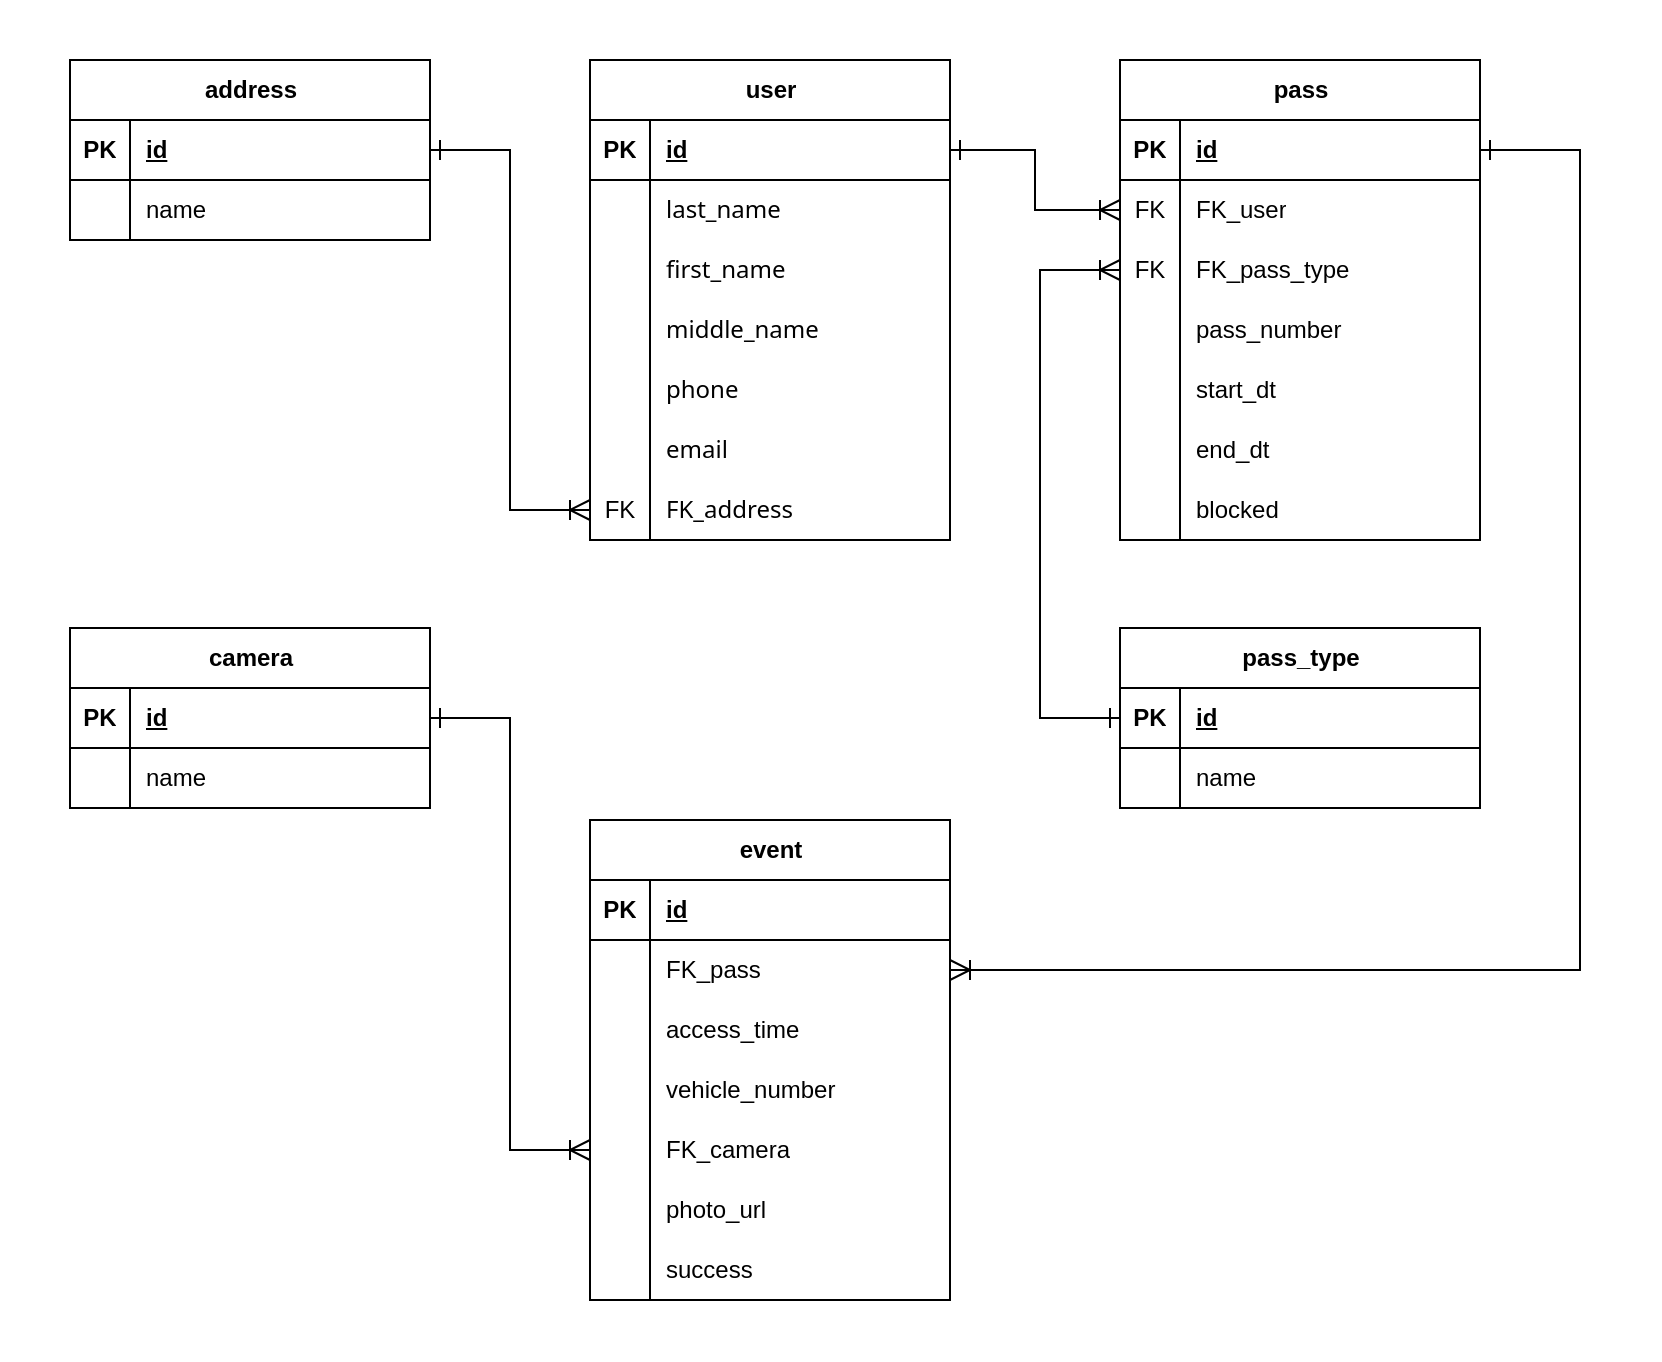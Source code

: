 <mxfile version="24.2.5" type="device">
  <diagram name="Страница — 1" id="ZFLMnjEEjDK_UrK1XO5l">
    <mxGraphModel dx="1221" dy="725" grid="1" gridSize="10" guides="1" tooltips="1" connect="1" arrows="1" fold="1" page="1" pageScale="1" pageWidth="1169" pageHeight="827" background="none" math="0" shadow="0">
      <root>
        <mxCell id="0" />
        <mxCell id="1" parent="0" />
        <mxCell id="rfX3fmeTe_TzDn6MFL8E-45" value="" style="rounded=0;whiteSpace=wrap;html=1;labelBackgroundColor=none;fontColor=default;labelBorderColor=none;strokeColor=none;" parent="1" vertex="1">
          <mxGeometry x="50" y="10" width="830" height="680" as="geometry" />
        </mxCell>
        <mxCell id="8xm2RryPE5Os0l2a6KrY-1" value="user" style="shape=table;startSize=30;container=1;collapsible=1;childLayout=tableLayout;fixedRows=1;rowLines=0;fontStyle=1;align=center;resizeLast=1;html=1;labelBackgroundColor=none;fontColor=default;labelBorderColor=none;" parent="1" vertex="1">
          <mxGeometry x="345" y="40" width="180" height="240" as="geometry" />
        </mxCell>
        <mxCell id="8xm2RryPE5Os0l2a6KrY-2" value="" style="shape=tableRow;horizontal=0;startSize=0;swimlaneHead=0;swimlaneBody=0;fillColor=none;collapsible=0;dropTarget=0;points=[[0,0.5],[1,0.5]];portConstraint=eastwest;top=0;left=0;right=0;bottom=1;labelBackgroundColor=none;fontColor=default;labelBorderColor=none;" parent="8xm2RryPE5Os0l2a6KrY-1" vertex="1">
          <mxGeometry y="30" width="180" height="30" as="geometry" />
        </mxCell>
        <mxCell id="8xm2RryPE5Os0l2a6KrY-3" value="PK" style="shape=partialRectangle;connectable=0;fillColor=none;top=0;left=0;bottom=0;right=0;fontStyle=1;overflow=hidden;whiteSpace=wrap;html=1;labelBackgroundColor=none;fontColor=default;labelBorderColor=none;" parent="8xm2RryPE5Os0l2a6KrY-2" vertex="1">
          <mxGeometry width="30" height="30" as="geometry">
            <mxRectangle width="30" height="30" as="alternateBounds" />
          </mxGeometry>
        </mxCell>
        <mxCell id="8xm2RryPE5Os0l2a6KrY-4" value="id" style="shape=partialRectangle;connectable=0;fillColor=none;top=0;left=0;bottom=0;right=0;align=left;spacingLeft=6;fontStyle=5;overflow=hidden;whiteSpace=wrap;html=1;labelBackgroundColor=none;fontColor=default;labelBorderColor=none;" parent="8xm2RryPE5Os0l2a6KrY-2" vertex="1">
          <mxGeometry x="30" width="150" height="30" as="geometry">
            <mxRectangle width="150" height="30" as="alternateBounds" />
          </mxGeometry>
        </mxCell>
        <mxCell id="8xm2RryPE5Os0l2a6KrY-5" value="" style="shape=tableRow;horizontal=0;startSize=0;swimlaneHead=0;swimlaneBody=0;fillColor=none;collapsible=0;dropTarget=0;points=[[0,0.5],[1,0.5]];portConstraint=eastwest;top=0;left=0;right=0;bottom=0;labelBackgroundColor=none;fontColor=default;labelBorderColor=none;" parent="8xm2RryPE5Os0l2a6KrY-1" vertex="1">
          <mxGeometry y="60" width="180" height="30" as="geometry" />
        </mxCell>
        <mxCell id="8xm2RryPE5Os0l2a6KrY-6" value="" style="shape=partialRectangle;connectable=0;fillColor=none;top=0;left=0;bottom=0;right=0;editable=1;overflow=hidden;whiteSpace=wrap;html=1;labelBackgroundColor=none;fontColor=default;labelBorderColor=none;" parent="8xm2RryPE5Os0l2a6KrY-5" vertex="1">
          <mxGeometry width="30" height="30" as="geometry">
            <mxRectangle width="30" height="30" as="alternateBounds" />
          </mxGeometry>
        </mxCell>
        <mxCell id="8xm2RryPE5Os0l2a6KrY-7" value="&lt;span style=&quot;font-family: Söhne, ui-sans-serif, system-ui, -apple-system, &amp;quot;Segoe UI&amp;quot;, Roboto, Ubuntu, Cantarell, &amp;quot;Noto Sans&amp;quot;, sans-serif, &amp;quot;Helvetica Neue&amp;quot;, Arial, &amp;quot;Apple Color Emoji&amp;quot;, &amp;quot;Segoe UI Emoji&amp;quot;, &amp;quot;Segoe UI Symbol&amp;quot;, &amp;quot;Noto Color Emoji&amp;quot;; white-space-collapse: preserve;&quot;&gt;&lt;font style=&quot;font-size: 12px;&quot;&gt;last_name&lt;/font&gt;&lt;/span&gt;" style="shape=partialRectangle;connectable=0;fillColor=none;top=0;left=0;bottom=0;right=0;align=left;spacingLeft=6;overflow=hidden;whiteSpace=wrap;html=1;labelBackgroundColor=none;fontColor=default;labelBorderColor=none;" parent="8xm2RryPE5Os0l2a6KrY-5" vertex="1">
          <mxGeometry x="30" width="150" height="30" as="geometry">
            <mxRectangle width="150" height="30" as="alternateBounds" />
          </mxGeometry>
        </mxCell>
        <mxCell id="8xm2RryPE5Os0l2a6KrY-8" value="" style="shape=tableRow;horizontal=0;startSize=0;swimlaneHead=0;swimlaneBody=0;fillColor=none;collapsible=0;dropTarget=0;points=[[0,0.5],[1,0.5]];portConstraint=eastwest;top=0;left=0;right=0;bottom=0;labelBackgroundColor=none;fontColor=default;labelBorderColor=none;" parent="8xm2RryPE5Os0l2a6KrY-1" vertex="1">
          <mxGeometry y="90" width="180" height="30" as="geometry" />
        </mxCell>
        <mxCell id="8xm2RryPE5Os0l2a6KrY-9" value="" style="shape=partialRectangle;connectable=0;fillColor=none;top=0;left=0;bottom=0;right=0;editable=1;overflow=hidden;whiteSpace=wrap;html=1;labelBackgroundColor=none;fontColor=default;labelBorderColor=none;" parent="8xm2RryPE5Os0l2a6KrY-8" vertex="1">
          <mxGeometry width="30" height="30" as="geometry">
            <mxRectangle width="30" height="30" as="alternateBounds" />
          </mxGeometry>
        </mxCell>
        <mxCell id="8xm2RryPE5Os0l2a6KrY-10" value="&lt;span style=&quot;font-family: Söhne, ui-sans-serif, system-ui, -apple-system, &amp;quot;Segoe UI&amp;quot;, Roboto, Ubuntu, Cantarell, &amp;quot;Noto Sans&amp;quot;, sans-serif, &amp;quot;Helvetica Neue&amp;quot;, Arial, &amp;quot;Apple Color Emoji&amp;quot;, &amp;quot;Segoe UI Emoji&amp;quot;, &amp;quot;Segoe UI Symbol&amp;quot;, &amp;quot;Noto Color Emoji&amp;quot;; white-space-collapse: preserve;&quot;&gt;&lt;font style=&quot;font-size: 12px;&quot;&gt;first_name&lt;/font&gt;&lt;/span&gt;" style="shape=partialRectangle;connectable=0;fillColor=none;top=0;left=0;bottom=0;right=0;align=left;spacingLeft=6;overflow=hidden;whiteSpace=wrap;html=1;labelBackgroundColor=none;fontColor=default;labelBorderColor=none;" parent="8xm2RryPE5Os0l2a6KrY-8" vertex="1">
          <mxGeometry x="30" width="150" height="30" as="geometry">
            <mxRectangle width="150" height="30" as="alternateBounds" />
          </mxGeometry>
        </mxCell>
        <mxCell id="8xm2RryPE5Os0l2a6KrY-11" value="" style="shape=tableRow;horizontal=0;startSize=0;swimlaneHead=0;swimlaneBody=0;fillColor=none;collapsible=0;dropTarget=0;points=[[0,0.5],[1,0.5]];portConstraint=eastwest;top=0;left=0;right=0;bottom=0;labelBackgroundColor=none;fontColor=default;labelBorderColor=none;" parent="8xm2RryPE5Os0l2a6KrY-1" vertex="1">
          <mxGeometry y="120" width="180" height="30" as="geometry" />
        </mxCell>
        <mxCell id="8xm2RryPE5Os0l2a6KrY-12" value="" style="shape=partialRectangle;connectable=0;fillColor=none;top=0;left=0;bottom=0;right=0;editable=1;overflow=hidden;whiteSpace=wrap;html=1;labelBackgroundColor=none;fontColor=default;labelBorderColor=none;" parent="8xm2RryPE5Os0l2a6KrY-11" vertex="1">
          <mxGeometry width="30" height="30" as="geometry">
            <mxRectangle width="30" height="30" as="alternateBounds" />
          </mxGeometry>
        </mxCell>
        <mxCell id="8xm2RryPE5Os0l2a6KrY-13" value="&lt;span style=&quot;font-family: Söhne, ui-sans-serif, system-ui, -apple-system, &amp;quot;Segoe UI&amp;quot;, Roboto, Ubuntu, Cantarell, &amp;quot;Noto Sans&amp;quot;, sans-serif, &amp;quot;Helvetica Neue&amp;quot;, Arial, &amp;quot;Apple Color Emoji&amp;quot;, &amp;quot;Segoe UI Emoji&amp;quot;, &amp;quot;Segoe UI Symbol&amp;quot;, &amp;quot;Noto Color Emoji&amp;quot;; white-space-collapse: preserve;&quot;&gt;&lt;font style=&quot;font-size: 12px;&quot;&gt;middle_name&lt;/font&gt;&lt;/span&gt;" style="shape=partialRectangle;connectable=0;fillColor=none;top=0;left=0;bottom=0;right=0;align=left;spacingLeft=6;overflow=hidden;whiteSpace=wrap;html=1;labelBackgroundColor=none;fontColor=default;labelBorderColor=none;" parent="8xm2RryPE5Os0l2a6KrY-11" vertex="1">
          <mxGeometry x="30" width="150" height="30" as="geometry">
            <mxRectangle width="150" height="30" as="alternateBounds" />
          </mxGeometry>
        </mxCell>
        <mxCell id="8xm2RryPE5Os0l2a6KrY-17" value="" style="shape=tableRow;horizontal=0;startSize=0;swimlaneHead=0;swimlaneBody=0;fillColor=none;collapsible=0;dropTarget=0;points=[[0,0.5],[1,0.5]];portConstraint=eastwest;top=0;left=0;right=0;bottom=0;labelBackgroundColor=none;fontColor=default;labelBorderColor=none;" parent="8xm2RryPE5Os0l2a6KrY-1" vertex="1">
          <mxGeometry y="150" width="180" height="30" as="geometry" />
        </mxCell>
        <mxCell id="8xm2RryPE5Os0l2a6KrY-18" value="" style="shape=partialRectangle;connectable=0;fillColor=none;top=0;left=0;bottom=0;right=0;editable=1;overflow=hidden;whiteSpace=wrap;html=1;labelBackgroundColor=none;fontColor=default;labelBorderColor=none;" parent="8xm2RryPE5Os0l2a6KrY-17" vertex="1">
          <mxGeometry width="30" height="30" as="geometry">
            <mxRectangle width="30" height="30" as="alternateBounds" />
          </mxGeometry>
        </mxCell>
        <mxCell id="8xm2RryPE5Os0l2a6KrY-19" value="&lt;span style=&quot;font-family: Söhne, ui-sans-serif, system-ui, -apple-system, &amp;quot;Segoe UI&amp;quot;, Roboto, Ubuntu, Cantarell, &amp;quot;Noto Sans&amp;quot;, sans-serif, &amp;quot;Helvetica Neue&amp;quot;, Arial, &amp;quot;Apple Color Emoji&amp;quot;, &amp;quot;Segoe UI Emoji&amp;quot;, &amp;quot;Segoe UI Symbol&amp;quot;, &amp;quot;Noto Color Emoji&amp;quot;; white-space-collapse: preserve;&quot;&gt;&lt;font style=&quot;font-size: 12px;&quot;&gt;phone&lt;/font&gt;&lt;/span&gt;" style="shape=partialRectangle;connectable=0;fillColor=none;top=0;left=0;bottom=0;right=0;align=left;spacingLeft=6;overflow=hidden;whiteSpace=wrap;html=1;labelBackgroundColor=none;fontColor=default;labelBorderColor=none;" parent="8xm2RryPE5Os0l2a6KrY-17" vertex="1">
          <mxGeometry x="30" width="150" height="30" as="geometry">
            <mxRectangle width="150" height="30" as="alternateBounds" />
          </mxGeometry>
        </mxCell>
        <mxCell id="8xm2RryPE5Os0l2a6KrY-14" value="" style="shape=tableRow;horizontal=0;startSize=0;swimlaneHead=0;swimlaneBody=0;fillColor=none;collapsible=0;dropTarget=0;points=[[0,0.5],[1,0.5]];portConstraint=eastwest;top=0;left=0;right=0;bottom=0;labelBackgroundColor=none;fontColor=default;labelBorderColor=none;" parent="8xm2RryPE5Os0l2a6KrY-1" vertex="1">
          <mxGeometry y="180" width="180" height="30" as="geometry" />
        </mxCell>
        <mxCell id="8xm2RryPE5Os0l2a6KrY-15" value="" style="shape=partialRectangle;connectable=0;fillColor=none;top=0;left=0;bottom=0;right=0;editable=1;overflow=hidden;whiteSpace=wrap;html=1;labelBackgroundColor=none;fontColor=default;labelBorderColor=none;" parent="8xm2RryPE5Os0l2a6KrY-14" vertex="1">
          <mxGeometry width="30" height="30" as="geometry">
            <mxRectangle width="30" height="30" as="alternateBounds" />
          </mxGeometry>
        </mxCell>
        <mxCell id="8xm2RryPE5Os0l2a6KrY-16" value="&lt;font face=&quot;Söhne, ui-sans-serif, system-ui, -apple-system, Segoe UI, Roboto, Ubuntu, Cantarell, Noto Sans, sans-serif, Helvetica Neue, Arial, Apple Color Emoji, Segoe UI Emoji, Segoe UI Symbol, Noto Color Emoji&quot;&gt;&lt;span style=&quot;white-space-collapse: preserve;&quot;&gt;email&lt;/span&gt;&lt;/font&gt;" style="shape=partialRectangle;connectable=0;fillColor=none;top=0;left=0;bottom=0;right=0;align=left;spacingLeft=6;overflow=hidden;whiteSpace=wrap;html=1;labelBackgroundColor=none;fontColor=default;labelBorderColor=none;" parent="8xm2RryPE5Os0l2a6KrY-14" vertex="1">
          <mxGeometry x="30" width="150" height="30" as="geometry">
            <mxRectangle width="150" height="30" as="alternateBounds" />
          </mxGeometry>
        </mxCell>
        <mxCell id="8xm2RryPE5Os0l2a6KrY-20" value="" style="shape=tableRow;horizontal=0;startSize=0;swimlaneHead=0;swimlaneBody=0;fillColor=none;collapsible=0;dropTarget=0;points=[[0,0.5],[1,0.5]];portConstraint=eastwest;top=0;left=0;right=0;bottom=0;labelBackgroundColor=none;fontColor=default;labelBorderColor=none;" parent="8xm2RryPE5Os0l2a6KrY-1" vertex="1">
          <mxGeometry y="210" width="180" height="30" as="geometry" />
        </mxCell>
        <mxCell id="8xm2RryPE5Os0l2a6KrY-21" value="FK" style="shape=partialRectangle;connectable=0;fillColor=none;top=0;left=0;bottom=0;right=0;editable=1;overflow=hidden;whiteSpace=wrap;html=1;labelBackgroundColor=none;fontColor=default;labelBorderColor=none;" parent="8xm2RryPE5Os0l2a6KrY-20" vertex="1">
          <mxGeometry width="30" height="30" as="geometry">
            <mxRectangle width="30" height="30" as="alternateBounds" />
          </mxGeometry>
        </mxCell>
        <mxCell id="8xm2RryPE5Os0l2a6KrY-22" value="&lt;span style=&quot;font-family: Söhne, ui-sans-serif, system-ui, -apple-system, &amp;quot;Segoe UI&amp;quot;, Roboto, Ubuntu, Cantarell, &amp;quot;Noto Sans&amp;quot;, sans-serif, &amp;quot;Helvetica Neue&amp;quot;, Arial, &amp;quot;Apple Color Emoji&amp;quot;, &amp;quot;Segoe UI Emoji&amp;quot;, &amp;quot;Segoe UI Symbol&amp;quot;, &amp;quot;Noto Color Emoji&amp;quot;; white-space-collapse: preserve;&quot;&gt;&lt;font style=&quot;font-size: 12px;&quot;&gt;FK_address&lt;/font&gt;&lt;/span&gt;" style="shape=partialRectangle;connectable=0;fillColor=none;top=0;left=0;bottom=0;right=0;align=left;spacingLeft=6;overflow=hidden;whiteSpace=wrap;html=1;labelBackgroundColor=none;fontColor=default;labelBorderColor=none;" parent="8xm2RryPE5Os0l2a6KrY-20" vertex="1">
          <mxGeometry x="30" width="150" height="30" as="geometry">
            <mxRectangle width="150" height="30" as="alternateBounds" />
          </mxGeometry>
        </mxCell>
        <mxCell id="8xm2RryPE5Os0l2a6KrY-23" value="&lt;div style=&quot;text-align: left;&quot;&gt;&lt;span style=&quot;background-color: initial; white-space: pre-wrap;&quot;&gt;pass&lt;/span&gt;&lt;/div&gt;" style="shape=table;startSize=30;container=1;collapsible=1;childLayout=tableLayout;fixedRows=1;rowLines=0;fontStyle=1;align=center;resizeLast=1;html=1;labelBackgroundColor=none;fontColor=default;labelBorderColor=none;" parent="1" vertex="1">
          <mxGeometry x="610" y="40" width="180" height="240" as="geometry" />
        </mxCell>
        <mxCell id="8xm2RryPE5Os0l2a6KrY-24" value="" style="shape=tableRow;horizontal=0;startSize=0;swimlaneHead=0;swimlaneBody=0;fillColor=none;collapsible=0;dropTarget=0;points=[[0,0.5],[1,0.5]];portConstraint=eastwest;top=0;left=0;right=0;bottom=1;labelBackgroundColor=none;fontColor=default;labelBorderColor=none;" parent="8xm2RryPE5Os0l2a6KrY-23" vertex="1">
          <mxGeometry y="30" width="180" height="30" as="geometry" />
        </mxCell>
        <mxCell id="8xm2RryPE5Os0l2a6KrY-25" value="PK" style="shape=partialRectangle;connectable=0;fillColor=none;top=0;left=0;bottom=0;right=0;fontStyle=1;overflow=hidden;whiteSpace=wrap;html=1;labelBackgroundColor=none;fontColor=default;labelBorderColor=none;" parent="8xm2RryPE5Os0l2a6KrY-24" vertex="1">
          <mxGeometry width="30" height="30" as="geometry">
            <mxRectangle width="30" height="30" as="alternateBounds" />
          </mxGeometry>
        </mxCell>
        <mxCell id="8xm2RryPE5Os0l2a6KrY-26" value="id" style="shape=partialRectangle;connectable=0;fillColor=none;top=0;left=0;bottom=0;right=0;align=left;spacingLeft=6;fontStyle=5;overflow=hidden;whiteSpace=wrap;html=1;labelBackgroundColor=none;fontColor=default;labelBorderColor=none;" parent="8xm2RryPE5Os0l2a6KrY-24" vertex="1">
          <mxGeometry x="30" width="150" height="30" as="geometry">
            <mxRectangle width="150" height="30" as="alternateBounds" />
          </mxGeometry>
        </mxCell>
        <mxCell id="8xm2RryPE5Os0l2a6KrY-27" value="" style="shape=tableRow;horizontal=0;startSize=0;swimlaneHead=0;swimlaneBody=0;fillColor=none;collapsible=0;dropTarget=0;points=[[0,0.5],[1,0.5]];portConstraint=eastwest;top=0;left=0;right=0;bottom=0;labelBackgroundColor=none;fontColor=default;labelBorderColor=none;" parent="8xm2RryPE5Os0l2a6KrY-23" vertex="1">
          <mxGeometry y="60" width="180" height="30" as="geometry" />
        </mxCell>
        <mxCell id="8xm2RryPE5Os0l2a6KrY-28" value="FK" style="shape=partialRectangle;connectable=0;fillColor=none;top=0;left=0;bottom=0;right=0;editable=1;overflow=hidden;whiteSpace=wrap;html=1;labelBackgroundColor=none;fontColor=default;labelBorderColor=none;" parent="8xm2RryPE5Os0l2a6KrY-27" vertex="1">
          <mxGeometry width="30" height="30" as="geometry">
            <mxRectangle width="30" height="30" as="alternateBounds" />
          </mxGeometry>
        </mxCell>
        <mxCell id="8xm2RryPE5Os0l2a6KrY-29" value="FK_user" style="shape=partialRectangle;connectable=0;fillColor=none;top=0;left=0;bottom=0;right=0;align=left;spacingLeft=6;overflow=hidden;whiteSpace=wrap;html=1;labelBackgroundColor=none;fontColor=default;labelBorderColor=none;" parent="8xm2RryPE5Os0l2a6KrY-27" vertex="1">
          <mxGeometry x="30" width="150" height="30" as="geometry">
            <mxRectangle width="150" height="30" as="alternateBounds" />
          </mxGeometry>
        </mxCell>
        <mxCell id="8xm2RryPE5Os0l2a6KrY-30" value="" style="shape=tableRow;horizontal=0;startSize=0;swimlaneHead=0;swimlaneBody=0;fillColor=none;collapsible=0;dropTarget=0;points=[[0,0.5],[1,0.5]];portConstraint=eastwest;top=0;left=0;right=0;bottom=0;labelBackgroundColor=none;fontColor=default;labelBorderColor=none;" parent="8xm2RryPE5Os0l2a6KrY-23" vertex="1">
          <mxGeometry y="90" width="180" height="30" as="geometry" />
        </mxCell>
        <mxCell id="8xm2RryPE5Os0l2a6KrY-31" value="&lt;span style=&quot;text-align: left; white-space-collapse: preserve;&quot;&gt;FK&lt;/span&gt;" style="shape=partialRectangle;connectable=0;fillColor=none;top=0;left=0;bottom=0;right=0;editable=1;overflow=hidden;whiteSpace=wrap;html=1;labelBackgroundColor=none;fontColor=default;labelBorderColor=none;" parent="8xm2RryPE5Os0l2a6KrY-30" vertex="1">
          <mxGeometry width="30" height="30" as="geometry">
            <mxRectangle width="30" height="30" as="alternateBounds" />
          </mxGeometry>
        </mxCell>
        <mxCell id="8xm2RryPE5Os0l2a6KrY-32" value="&lt;span style=&quot;white-space-collapse: preserve;&quot;&gt;&lt;font style=&quot;font-size: 12px;&quot;&gt;FK_pass_type&lt;/font&gt;&lt;/span&gt;" style="shape=partialRectangle;connectable=0;fillColor=none;top=0;left=0;bottom=0;right=0;align=left;spacingLeft=6;overflow=hidden;whiteSpace=wrap;html=1;labelBackgroundColor=none;fontColor=default;labelBorderColor=none;" parent="8xm2RryPE5Os0l2a6KrY-30" vertex="1">
          <mxGeometry x="30" width="150" height="30" as="geometry">
            <mxRectangle width="150" height="30" as="alternateBounds" />
          </mxGeometry>
        </mxCell>
        <mxCell id="8xm2RryPE5Os0l2a6KrY-33" value="" style="shape=tableRow;horizontal=0;startSize=0;swimlaneHead=0;swimlaneBody=0;fillColor=none;collapsible=0;dropTarget=0;points=[[0,0.5],[1,0.5]];portConstraint=eastwest;top=0;left=0;right=0;bottom=0;labelBackgroundColor=none;fontColor=default;labelBorderColor=none;" parent="8xm2RryPE5Os0l2a6KrY-23" vertex="1">
          <mxGeometry y="120" width="180" height="30" as="geometry" />
        </mxCell>
        <mxCell id="8xm2RryPE5Os0l2a6KrY-34" value="" style="shape=partialRectangle;connectable=0;fillColor=none;top=0;left=0;bottom=0;right=0;editable=1;overflow=hidden;whiteSpace=wrap;html=1;labelBackgroundColor=none;fontColor=default;labelBorderColor=none;" parent="8xm2RryPE5Os0l2a6KrY-33" vertex="1">
          <mxGeometry width="30" height="30" as="geometry">
            <mxRectangle width="30" height="30" as="alternateBounds" />
          </mxGeometry>
        </mxCell>
        <mxCell id="8xm2RryPE5Os0l2a6KrY-35" value="&lt;span style=&quot;white-space-collapse: preserve;&quot;&gt;&lt;font face=&quot;Helvetica&quot; style=&quot;font-size: 12px;&quot;&gt;pass_number&lt;/font&gt;&lt;/span&gt;" style="shape=partialRectangle;connectable=0;fillColor=none;top=0;left=0;bottom=0;right=0;align=left;spacingLeft=6;overflow=hidden;whiteSpace=wrap;html=1;labelBackgroundColor=none;fontColor=default;labelBorderColor=none;" parent="8xm2RryPE5Os0l2a6KrY-33" vertex="1">
          <mxGeometry x="30" width="150" height="30" as="geometry">
            <mxRectangle width="150" height="30" as="alternateBounds" />
          </mxGeometry>
        </mxCell>
        <mxCell id="8xm2RryPE5Os0l2a6KrY-36" value="" style="shape=tableRow;horizontal=0;startSize=0;swimlaneHead=0;swimlaneBody=0;fillColor=none;collapsible=0;dropTarget=0;points=[[0,0.5],[1,0.5]];portConstraint=eastwest;top=0;left=0;right=0;bottom=0;labelBackgroundColor=none;fontColor=default;labelBorderColor=none;" parent="8xm2RryPE5Os0l2a6KrY-23" vertex="1">
          <mxGeometry y="150" width="180" height="30" as="geometry" />
        </mxCell>
        <mxCell id="8xm2RryPE5Os0l2a6KrY-37" value="" style="shape=partialRectangle;connectable=0;fillColor=none;top=0;left=0;bottom=0;right=0;editable=1;overflow=hidden;whiteSpace=wrap;html=1;labelBackgroundColor=none;fontColor=default;labelBorderColor=none;" parent="8xm2RryPE5Os0l2a6KrY-36" vertex="1">
          <mxGeometry width="30" height="30" as="geometry">
            <mxRectangle width="30" height="30" as="alternateBounds" />
          </mxGeometry>
        </mxCell>
        <mxCell id="8xm2RryPE5Os0l2a6KrY-38" value="start_dt" style="shape=partialRectangle;connectable=0;fillColor=none;top=0;left=0;bottom=0;right=0;align=left;spacingLeft=6;overflow=hidden;whiteSpace=wrap;html=1;labelBackgroundColor=none;fontColor=default;labelBorderColor=none;" parent="8xm2RryPE5Os0l2a6KrY-36" vertex="1">
          <mxGeometry x="30" width="150" height="30" as="geometry">
            <mxRectangle width="150" height="30" as="alternateBounds" />
          </mxGeometry>
        </mxCell>
        <mxCell id="8xm2RryPE5Os0l2a6KrY-39" value="" style="shape=tableRow;horizontal=0;startSize=0;swimlaneHead=0;swimlaneBody=0;fillColor=none;collapsible=0;dropTarget=0;points=[[0,0.5],[1,0.5]];portConstraint=eastwest;top=0;left=0;right=0;bottom=0;labelBackgroundColor=none;fontColor=default;labelBorderColor=none;" parent="8xm2RryPE5Os0l2a6KrY-23" vertex="1">
          <mxGeometry y="180" width="180" height="30" as="geometry" />
        </mxCell>
        <mxCell id="8xm2RryPE5Os0l2a6KrY-40" value="" style="shape=partialRectangle;connectable=0;fillColor=none;top=0;left=0;bottom=0;right=0;editable=1;overflow=hidden;whiteSpace=wrap;html=1;labelBackgroundColor=none;fontColor=default;labelBorderColor=none;" parent="8xm2RryPE5Os0l2a6KrY-39" vertex="1">
          <mxGeometry width="30" height="30" as="geometry">
            <mxRectangle width="30" height="30" as="alternateBounds" />
          </mxGeometry>
        </mxCell>
        <mxCell id="8xm2RryPE5Os0l2a6KrY-41" value="end_dt" style="shape=partialRectangle;connectable=0;fillColor=none;top=0;left=0;bottom=0;right=0;align=left;spacingLeft=6;overflow=hidden;whiteSpace=wrap;html=1;labelBackgroundColor=none;fontColor=default;labelBorderColor=none;" parent="8xm2RryPE5Os0l2a6KrY-39" vertex="1">
          <mxGeometry x="30" width="150" height="30" as="geometry">
            <mxRectangle width="150" height="30" as="alternateBounds" />
          </mxGeometry>
        </mxCell>
        <mxCell id="8xm2RryPE5Os0l2a6KrY-42" value="" style="shape=tableRow;horizontal=0;startSize=0;swimlaneHead=0;swimlaneBody=0;fillColor=none;collapsible=0;dropTarget=0;points=[[0,0.5],[1,0.5]];portConstraint=eastwest;top=0;left=0;right=0;bottom=0;labelBackgroundColor=none;fontColor=default;labelBorderColor=none;" parent="8xm2RryPE5Os0l2a6KrY-23" vertex="1">
          <mxGeometry y="210" width="180" height="30" as="geometry" />
        </mxCell>
        <mxCell id="8xm2RryPE5Os0l2a6KrY-43" value="" style="shape=partialRectangle;connectable=0;fillColor=none;top=0;left=0;bottom=0;right=0;editable=1;overflow=hidden;whiteSpace=wrap;html=1;labelBackgroundColor=none;fontColor=default;labelBorderColor=none;" parent="8xm2RryPE5Os0l2a6KrY-42" vertex="1">
          <mxGeometry width="30" height="30" as="geometry">
            <mxRectangle width="30" height="30" as="alternateBounds" />
          </mxGeometry>
        </mxCell>
        <mxCell id="8xm2RryPE5Os0l2a6KrY-44" value="blocked" style="shape=partialRectangle;connectable=0;fillColor=none;top=0;left=0;bottom=0;right=0;align=left;spacingLeft=6;overflow=hidden;whiteSpace=wrap;html=1;labelBackgroundColor=none;fontColor=default;labelBorderColor=none;" parent="8xm2RryPE5Os0l2a6KrY-42" vertex="1">
          <mxGeometry x="30" width="150" height="30" as="geometry">
            <mxRectangle width="150" height="30" as="alternateBounds" />
          </mxGeometry>
        </mxCell>
        <mxCell id="8xm2RryPE5Os0l2a6KrY-45" value="address" style="shape=table;startSize=30;container=1;collapsible=1;childLayout=tableLayout;fixedRows=1;rowLines=0;fontStyle=1;align=center;resizeLast=1;html=1;labelBackgroundColor=none;fontColor=default;labelBorderColor=none;" parent="1" vertex="1">
          <mxGeometry x="85" y="40" width="180" height="90" as="geometry" />
        </mxCell>
        <mxCell id="8xm2RryPE5Os0l2a6KrY-46" value="" style="shape=tableRow;horizontal=0;startSize=0;swimlaneHead=0;swimlaneBody=0;fillColor=none;collapsible=0;dropTarget=0;points=[[0,0.5],[1,0.5]];portConstraint=eastwest;top=0;left=0;right=0;bottom=1;labelBackgroundColor=none;fontColor=default;labelBorderColor=none;" parent="8xm2RryPE5Os0l2a6KrY-45" vertex="1">
          <mxGeometry y="30" width="180" height="30" as="geometry" />
        </mxCell>
        <mxCell id="8xm2RryPE5Os0l2a6KrY-47" value="PK" style="shape=partialRectangle;connectable=0;fillColor=none;top=0;left=0;bottom=0;right=0;fontStyle=1;overflow=hidden;whiteSpace=wrap;html=1;labelBackgroundColor=none;fontColor=default;labelBorderColor=none;" parent="8xm2RryPE5Os0l2a6KrY-46" vertex="1">
          <mxGeometry width="30" height="30" as="geometry">
            <mxRectangle width="30" height="30" as="alternateBounds" />
          </mxGeometry>
        </mxCell>
        <mxCell id="8xm2RryPE5Os0l2a6KrY-48" value="id" style="shape=partialRectangle;connectable=0;fillColor=none;top=0;left=0;bottom=0;right=0;align=left;spacingLeft=6;fontStyle=5;overflow=hidden;whiteSpace=wrap;html=1;labelBackgroundColor=none;fontColor=default;labelBorderColor=none;" parent="8xm2RryPE5Os0l2a6KrY-46" vertex="1">
          <mxGeometry x="30" width="150" height="30" as="geometry">
            <mxRectangle width="150" height="30" as="alternateBounds" />
          </mxGeometry>
        </mxCell>
        <mxCell id="8xm2RryPE5Os0l2a6KrY-49" value="" style="shape=tableRow;horizontal=0;startSize=0;swimlaneHead=0;swimlaneBody=0;fillColor=none;collapsible=0;dropTarget=0;points=[[0,0.5],[1,0.5]];portConstraint=eastwest;top=0;left=0;right=0;bottom=0;labelBackgroundColor=none;fontColor=default;labelBorderColor=none;" parent="8xm2RryPE5Os0l2a6KrY-45" vertex="1">
          <mxGeometry y="60" width="180" height="30" as="geometry" />
        </mxCell>
        <mxCell id="8xm2RryPE5Os0l2a6KrY-50" value="" style="shape=partialRectangle;connectable=0;fillColor=none;top=0;left=0;bottom=0;right=0;editable=1;overflow=hidden;whiteSpace=wrap;html=1;labelBackgroundColor=none;fontColor=default;labelBorderColor=none;" parent="8xm2RryPE5Os0l2a6KrY-49" vertex="1">
          <mxGeometry width="30" height="30" as="geometry">
            <mxRectangle width="30" height="30" as="alternateBounds" />
          </mxGeometry>
        </mxCell>
        <mxCell id="8xm2RryPE5Os0l2a6KrY-51" value="name" style="shape=partialRectangle;connectable=0;fillColor=none;top=0;left=0;bottom=0;right=0;align=left;spacingLeft=6;overflow=hidden;whiteSpace=wrap;html=1;labelBackgroundColor=none;fontColor=default;labelBorderColor=none;" parent="8xm2RryPE5Os0l2a6KrY-49" vertex="1">
          <mxGeometry x="30" width="150" height="30" as="geometry">
            <mxRectangle width="150" height="30" as="alternateBounds" />
          </mxGeometry>
        </mxCell>
        <mxCell id="8xm2RryPE5Os0l2a6KrY-80" value="event" style="shape=table;startSize=30;container=1;collapsible=1;childLayout=tableLayout;fixedRows=1;rowLines=0;fontStyle=1;align=center;resizeLast=1;html=1;labelBackgroundColor=none;fontColor=default;labelBorderColor=none;" parent="1" vertex="1">
          <mxGeometry x="345" y="420" width="180" height="240" as="geometry" />
        </mxCell>
        <mxCell id="8xm2RryPE5Os0l2a6KrY-81" value="" style="shape=tableRow;horizontal=0;startSize=0;swimlaneHead=0;swimlaneBody=0;fillColor=none;collapsible=0;dropTarget=0;points=[[0,0.5],[1,0.5]];portConstraint=eastwest;top=0;left=0;right=0;bottom=1;labelBackgroundColor=none;fontColor=default;labelBorderColor=none;" parent="8xm2RryPE5Os0l2a6KrY-80" vertex="1">
          <mxGeometry y="30" width="180" height="30" as="geometry" />
        </mxCell>
        <mxCell id="8xm2RryPE5Os0l2a6KrY-82" value="PK" style="shape=partialRectangle;connectable=0;fillColor=none;top=0;left=0;bottom=0;right=0;fontStyle=1;overflow=hidden;whiteSpace=wrap;html=1;labelBackgroundColor=none;fontColor=default;labelBorderColor=none;" parent="8xm2RryPE5Os0l2a6KrY-81" vertex="1">
          <mxGeometry width="30" height="30" as="geometry">
            <mxRectangle width="30" height="30" as="alternateBounds" />
          </mxGeometry>
        </mxCell>
        <mxCell id="8xm2RryPE5Os0l2a6KrY-83" value="id" style="shape=partialRectangle;connectable=0;fillColor=none;top=0;left=0;bottom=0;right=0;align=left;spacingLeft=6;fontStyle=5;overflow=hidden;whiteSpace=wrap;html=1;labelBackgroundColor=none;fontColor=default;labelBorderColor=none;" parent="8xm2RryPE5Os0l2a6KrY-81" vertex="1">
          <mxGeometry x="30" width="150" height="30" as="geometry">
            <mxRectangle width="150" height="30" as="alternateBounds" />
          </mxGeometry>
        </mxCell>
        <mxCell id="8xm2RryPE5Os0l2a6KrY-87" value="" style="shape=tableRow;horizontal=0;startSize=0;swimlaneHead=0;swimlaneBody=0;fillColor=none;collapsible=0;dropTarget=0;points=[[0,0.5],[1,0.5]];portConstraint=eastwest;top=0;left=0;right=0;bottom=0;labelBackgroundColor=none;fontColor=default;labelBorderColor=none;" parent="8xm2RryPE5Os0l2a6KrY-80" vertex="1">
          <mxGeometry y="60" width="180" height="30" as="geometry" />
        </mxCell>
        <mxCell id="8xm2RryPE5Os0l2a6KrY-88" value="" style="shape=partialRectangle;connectable=0;fillColor=none;top=0;left=0;bottom=0;right=0;editable=1;overflow=hidden;whiteSpace=wrap;html=1;labelBackgroundColor=none;fontColor=default;labelBorderColor=none;" parent="8xm2RryPE5Os0l2a6KrY-87" vertex="1">
          <mxGeometry width="30" height="30" as="geometry">
            <mxRectangle width="30" height="30" as="alternateBounds" />
          </mxGeometry>
        </mxCell>
        <mxCell id="8xm2RryPE5Os0l2a6KrY-89" value="FK_&lt;span style=&quot;white-space-collapse: preserve;&quot;&gt;pass&lt;/span&gt;" style="shape=partialRectangle;connectable=0;fillColor=none;top=0;left=0;bottom=0;right=0;align=left;spacingLeft=6;overflow=hidden;whiteSpace=wrap;html=1;labelBackgroundColor=none;fontColor=default;labelBorderColor=none;" parent="8xm2RryPE5Os0l2a6KrY-87" vertex="1">
          <mxGeometry x="30" width="150" height="30" as="geometry">
            <mxRectangle width="150" height="30" as="alternateBounds" />
          </mxGeometry>
        </mxCell>
        <mxCell id="8xm2RryPE5Os0l2a6KrY-93" value="" style="shape=tableRow;horizontal=0;startSize=0;swimlaneHead=0;swimlaneBody=0;fillColor=none;collapsible=0;dropTarget=0;points=[[0,0.5],[1,0.5]];portConstraint=eastwest;top=0;left=0;right=0;bottom=0;labelBackgroundColor=none;fontColor=default;labelBorderColor=none;" parent="8xm2RryPE5Os0l2a6KrY-80" vertex="1">
          <mxGeometry y="90" width="180" height="30" as="geometry" />
        </mxCell>
        <mxCell id="8xm2RryPE5Os0l2a6KrY-94" value="" style="shape=partialRectangle;connectable=0;fillColor=none;top=0;left=0;bottom=0;right=0;editable=1;overflow=hidden;whiteSpace=wrap;html=1;labelBackgroundColor=none;fontColor=default;labelBorderColor=none;" parent="8xm2RryPE5Os0l2a6KrY-93" vertex="1">
          <mxGeometry width="30" height="30" as="geometry">
            <mxRectangle width="30" height="30" as="alternateBounds" />
          </mxGeometry>
        </mxCell>
        <mxCell id="8xm2RryPE5Os0l2a6KrY-95" value="&lt;span style=&quot;white-space: pre;&quot;&gt;&lt;font face=&quot;Helvetica&quot; style=&quot;font-size: 12px;&quot;&gt;access_time&lt;/font&gt;&lt;/span&gt;" style="shape=partialRectangle;connectable=0;fillColor=none;top=0;left=0;bottom=0;right=0;align=left;spacingLeft=6;overflow=hidden;whiteSpace=wrap;html=1;labelBackgroundColor=none;fontColor=default;labelBorderColor=none;" parent="8xm2RryPE5Os0l2a6KrY-93" vertex="1">
          <mxGeometry x="30" width="150" height="30" as="geometry">
            <mxRectangle width="150" height="30" as="alternateBounds" />
          </mxGeometry>
        </mxCell>
        <mxCell id="rfX3fmeTe_TzDn6MFL8E-1" value="" style="shape=tableRow;horizontal=0;startSize=0;swimlaneHead=0;swimlaneBody=0;fillColor=none;collapsible=0;dropTarget=0;points=[[0,0.5],[1,0.5]];portConstraint=eastwest;top=0;left=0;right=0;bottom=0;labelBackgroundColor=none;fontColor=default;labelBorderColor=none;" parent="8xm2RryPE5Os0l2a6KrY-80" vertex="1">
          <mxGeometry y="120" width="180" height="30" as="geometry" />
        </mxCell>
        <mxCell id="rfX3fmeTe_TzDn6MFL8E-2" value="" style="shape=partialRectangle;connectable=0;fillColor=none;top=0;left=0;bottom=0;right=0;editable=1;overflow=hidden;whiteSpace=wrap;html=1;labelBackgroundColor=none;fontColor=default;labelBorderColor=none;" parent="rfX3fmeTe_TzDn6MFL8E-1" vertex="1">
          <mxGeometry width="30" height="30" as="geometry">
            <mxRectangle width="30" height="30" as="alternateBounds" />
          </mxGeometry>
        </mxCell>
        <mxCell id="rfX3fmeTe_TzDn6MFL8E-3" value="vehicle_number" style="shape=partialRectangle;connectable=0;fillColor=none;top=0;left=0;bottom=0;right=0;align=left;spacingLeft=6;overflow=hidden;whiteSpace=wrap;html=1;labelBackgroundColor=none;fontColor=default;labelBorderColor=none;" parent="rfX3fmeTe_TzDn6MFL8E-1" vertex="1">
          <mxGeometry x="30" width="150" height="30" as="geometry">
            <mxRectangle width="150" height="30" as="alternateBounds" />
          </mxGeometry>
        </mxCell>
        <mxCell id="rfX3fmeTe_TzDn6MFL8E-4" value="" style="shape=tableRow;horizontal=0;startSize=0;swimlaneHead=0;swimlaneBody=0;fillColor=none;collapsible=0;dropTarget=0;points=[[0,0.5],[1,0.5]];portConstraint=eastwest;top=0;left=0;right=0;bottom=0;labelBackgroundColor=none;fontColor=default;labelBorderColor=none;" parent="8xm2RryPE5Os0l2a6KrY-80" vertex="1">
          <mxGeometry y="150" width="180" height="30" as="geometry" />
        </mxCell>
        <mxCell id="rfX3fmeTe_TzDn6MFL8E-5" value="" style="shape=partialRectangle;connectable=0;fillColor=none;top=0;left=0;bottom=0;right=0;editable=1;overflow=hidden;whiteSpace=wrap;html=1;labelBackgroundColor=none;fontColor=default;labelBorderColor=none;" parent="rfX3fmeTe_TzDn6MFL8E-4" vertex="1">
          <mxGeometry width="30" height="30" as="geometry">
            <mxRectangle width="30" height="30" as="alternateBounds" />
          </mxGeometry>
        </mxCell>
        <mxCell id="rfX3fmeTe_TzDn6MFL8E-6" value="FK_camera" style="shape=partialRectangle;connectable=0;fillColor=none;top=0;left=0;bottom=0;right=0;align=left;spacingLeft=6;overflow=hidden;whiteSpace=wrap;html=1;labelBackgroundColor=none;fontColor=default;labelBorderColor=none;" parent="rfX3fmeTe_TzDn6MFL8E-4" vertex="1">
          <mxGeometry x="30" width="150" height="30" as="geometry">
            <mxRectangle width="150" height="30" as="alternateBounds" />
          </mxGeometry>
        </mxCell>
        <mxCell id="rfX3fmeTe_TzDn6MFL8E-7" value="" style="shape=tableRow;horizontal=0;startSize=0;swimlaneHead=0;swimlaneBody=0;fillColor=none;collapsible=0;dropTarget=0;points=[[0,0.5],[1,0.5]];portConstraint=eastwest;top=0;left=0;right=0;bottom=0;labelBackgroundColor=none;fontColor=default;labelBorderColor=none;" parent="8xm2RryPE5Os0l2a6KrY-80" vertex="1">
          <mxGeometry y="180" width="180" height="30" as="geometry" />
        </mxCell>
        <mxCell id="rfX3fmeTe_TzDn6MFL8E-8" value="" style="shape=partialRectangle;connectable=0;fillColor=none;top=0;left=0;bottom=0;right=0;editable=1;overflow=hidden;whiteSpace=wrap;html=1;labelBackgroundColor=none;fontColor=default;labelBorderColor=none;" parent="rfX3fmeTe_TzDn6MFL8E-7" vertex="1">
          <mxGeometry width="30" height="30" as="geometry">
            <mxRectangle width="30" height="30" as="alternateBounds" />
          </mxGeometry>
        </mxCell>
        <mxCell id="rfX3fmeTe_TzDn6MFL8E-9" value="photo_url" style="shape=partialRectangle;connectable=0;fillColor=none;top=0;left=0;bottom=0;right=0;align=left;spacingLeft=6;overflow=hidden;whiteSpace=wrap;html=1;labelBackgroundColor=none;fontColor=default;labelBorderColor=none;" parent="rfX3fmeTe_TzDn6MFL8E-7" vertex="1">
          <mxGeometry x="30" width="150" height="30" as="geometry">
            <mxRectangle width="150" height="30" as="alternateBounds" />
          </mxGeometry>
        </mxCell>
        <mxCell id="rfX3fmeTe_TzDn6MFL8E-10" value="" style="shape=tableRow;horizontal=0;startSize=0;swimlaneHead=0;swimlaneBody=0;fillColor=none;collapsible=0;dropTarget=0;points=[[0,0.5],[1,0.5]];portConstraint=eastwest;top=0;left=0;right=0;bottom=0;labelBackgroundColor=none;fontColor=default;labelBorderColor=none;" parent="8xm2RryPE5Os0l2a6KrY-80" vertex="1">
          <mxGeometry y="210" width="180" height="30" as="geometry" />
        </mxCell>
        <mxCell id="rfX3fmeTe_TzDn6MFL8E-11" value="" style="shape=partialRectangle;connectable=0;fillColor=none;top=0;left=0;bottom=0;right=0;editable=1;overflow=hidden;whiteSpace=wrap;html=1;labelBackgroundColor=none;fontColor=default;labelBorderColor=none;" parent="rfX3fmeTe_TzDn6MFL8E-10" vertex="1">
          <mxGeometry width="30" height="30" as="geometry">
            <mxRectangle width="30" height="30" as="alternateBounds" />
          </mxGeometry>
        </mxCell>
        <mxCell id="rfX3fmeTe_TzDn6MFL8E-12" value="success" style="shape=partialRectangle;connectable=0;fillColor=none;top=0;left=0;bottom=0;right=0;align=left;spacingLeft=6;overflow=hidden;whiteSpace=wrap;html=1;labelBackgroundColor=none;fontColor=default;labelBorderColor=none;" parent="rfX3fmeTe_TzDn6MFL8E-10" vertex="1">
          <mxGeometry x="30" width="150" height="30" as="geometry">
            <mxRectangle width="150" height="30" as="alternateBounds" />
          </mxGeometry>
        </mxCell>
        <mxCell id="rfX3fmeTe_TzDn6MFL8E-13" value="&lt;span style=&quot;text-align: left; text-wrap: wrap;&quot;&gt;camera&lt;/span&gt;" style="shape=table;startSize=30;container=1;collapsible=1;childLayout=tableLayout;fixedRows=1;rowLines=0;fontStyle=1;align=center;resizeLast=1;html=1;labelBackgroundColor=none;fontColor=default;labelBorderColor=none;" parent="1" vertex="1">
          <mxGeometry x="85" y="324" width="180" height="90" as="geometry" />
        </mxCell>
        <mxCell id="rfX3fmeTe_TzDn6MFL8E-14" value="" style="shape=tableRow;horizontal=0;startSize=0;swimlaneHead=0;swimlaneBody=0;fillColor=none;collapsible=0;dropTarget=0;points=[[0,0.5],[1,0.5]];portConstraint=eastwest;top=0;left=0;right=0;bottom=1;labelBackgroundColor=none;fontColor=default;labelBorderColor=none;" parent="rfX3fmeTe_TzDn6MFL8E-13" vertex="1">
          <mxGeometry y="30" width="180" height="30" as="geometry" />
        </mxCell>
        <mxCell id="rfX3fmeTe_TzDn6MFL8E-15" value="PK" style="shape=partialRectangle;connectable=0;fillColor=none;top=0;left=0;bottom=0;right=0;fontStyle=1;overflow=hidden;whiteSpace=wrap;html=1;labelBackgroundColor=none;fontColor=default;labelBorderColor=none;" parent="rfX3fmeTe_TzDn6MFL8E-14" vertex="1">
          <mxGeometry width="30" height="30" as="geometry">
            <mxRectangle width="30" height="30" as="alternateBounds" />
          </mxGeometry>
        </mxCell>
        <mxCell id="rfX3fmeTe_TzDn6MFL8E-16" value="id" style="shape=partialRectangle;connectable=0;fillColor=none;top=0;left=0;bottom=0;right=0;align=left;spacingLeft=6;fontStyle=5;overflow=hidden;whiteSpace=wrap;html=1;labelBackgroundColor=none;fontColor=default;labelBorderColor=none;" parent="rfX3fmeTe_TzDn6MFL8E-14" vertex="1">
          <mxGeometry x="30" width="150" height="30" as="geometry">
            <mxRectangle width="150" height="30" as="alternateBounds" />
          </mxGeometry>
        </mxCell>
        <mxCell id="rfX3fmeTe_TzDn6MFL8E-17" value="" style="shape=tableRow;horizontal=0;startSize=0;swimlaneHead=0;swimlaneBody=0;fillColor=none;collapsible=0;dropTarget=0;points=[[0,0.5],[1,0.5]];portConstraint=eastwest;top=0;left=0;right=0;bottom=0;labelBackgroundColor=none;fontColor=default;labelBorderColor=none;" parent="rfX3fmeTe_TzDn6MFL8E-13" vertex="1">
          <mxGeometry y="60" width="180" height="30" as="geometry" />
        </mxCell>
        <mxCell id="rfX3fmeTe_TzDn6MFL8E-18" value="" style="shape=partialRectangle;connectable=0;fillColor=none;top=0;left=0;bottom=0;right=0;editable=1;overflow=hidden;whiteSpace=wrap;html=1;labelBackgroundColor=none;fontColor=default;labelBorderColor=none;" parent="rfX3fmeTe_TzDn6MFL8E-17" vertex="1">
          <mxGeometry width="30" height="30" as="geometry">
            <mxRectangle width="30" height="30" as="alternateBounds" />
          </mxGeometry>
        </mxCell>
        <mxCell id="rfX3fmeTe_TzDn6MFL8E-19" value="name" style="shape=partialRectangle;connectable=0;fillColor=none;top=0;left=0;bottom=0;right=0;align=left;spacingLeft=6;overflow=hidden;whiteSpace=wrap;html=1;labelBackgroundColor=none;fontColor=default;labelBorderColor=none;" parent="rfX3fmeTe_TzDn6MFL8E-17" vertex="1">
          <mxGeometry x="30" width="150" height="30" as="geometry">
            <mxRectangle width="150" height="30" as="alternateBounds" />
          </mxGeometry>
        </mxCell>
        <mxCell id="rfX3fmeTe_TzDn6MFL8E-20" value="&lt;span style=&quot;text-align: left; white-space: pre-wrap;&quot;&gt;pass_type&lt;/span&gt;" style="shape=table;startSize=30;container=1;collapsible=1;childLayout=tableLayout;fixedRows=1;rowLines=0;fontStyle=1;align=center;resizeLast=1;html=1;labelBackgroundColor=none;fontColor=default;labelBorderColor=none;" parent="1" vertex="1">
          <mxGeometry x="610" y="324" width="180" height="90" as="geometry" />
        </mxCell>
        <mxCell id="rfX3fmeTe_TzDn6MFL8E-21" value="" style="shape=tableRow;horizontal=0;startSize=0;swimlaneHead=0;swimlaneBody=0;fillColor=none;collapsible=0;dropTarget=0;points=[[0,0.5],[1,0.5]];portConstraint=eastwest;top=0;left=0;right=0;bottom=1;labelBackgroundColor=none;fontColor=default;labelBorderColor=none;" parent="rfX3fmeTe_TzDn6MFL8E-20" vertex="1">
          <mxGeometry y="30" width="180" height="30" as="geometry" />
        </mxCell>
        <mxCell id="rfX3fmeTe_TzDn6MFL8E-22" value="PK" style="shape=partialRectangle;connectable=0;fillColor=none;top=0;left=0;bottom=0;right=0;fontStyle=1;overflow=hidden;whiteSpace=wrap;html=1;labelBackgroundColor=none;fontColor=default;labelBorderColor=none;" parent="rfX3fmeTe_TzDn6MFL8E-21" vertex="1">
          <mxGeometry width="30" height="30" as="geometry">
            <mxRectangle width="30" height="30" as="alternateBounds" />
          </mxGeometry>
        </mxCell>
        <mxCell id="rfX3fmeTe_TzDn6MFL8E-23" value="id" style="shape=partialRectangle;connectable=0;fillColor=none;top=0;left=0;bottom=0;right=0;align=left;spacingLeft=6;fontStyle=5;overflow=hidden;whiteSpace=wrap;html=1;labelBackgroundColor=none;fontColor=default;labelBorderColor=none;" parent="rfX3fmeTe_TzDn6MFL8E-21" vertex="1">
          <mxGeometry x="30" width="150" height="30" as="geometry">
            <mxRectangle width="150" height="30" as="alternateBounds" />
          </mxGeometry>
        </mxCell>
        <mxCell id="rfX3fmeTe_TzDn6MFL8E-24" value="" style="shape=tableRow;horizontal=0;startSize=0;swimlaneHead=0;swimlaneBody=0;fillColor=none;collapsible=0;dropTarget=0;points=[[0,0.5],[1,0.5]];portConstraint=eastwest;top=0;left=0;right=0;bottom=0;labelBackgroundColor=none;fontColor=default;labelBorderColor=none;" parent="rfX3fmeTe_TzDn6MFL8E-20" vertex="1">
          <mxGeometry y="60" width="180" height="30" as="geometry" />
        </mxCell>
        <mxCell id="rfX3fmeTe_TzDn6MFL8E-25" value="" style="shape=partialRectangle;connectable=0;fillColor=none;top=0;left=0;bottom=0;right=0;editable=1;overflow=hidden;whiteSpace=wrap;html=1;labelBackgroundColor=none;fontColor=default;labelBorderColor=none;" parent="rfX3fmeTe_TzDn6MFL8E-24" vertex="1">
          <mxGeometry width="30" height="30" as="geometry">
            <mxRectangle width="30" height="30" as="alternateBounds" />
          </mxGeometry>
        </mxCell>
        <mxCell id="rfX3fmeTe_TzDn6MFL8E-26" value="name" style="shape=partialRectangle;connectable=0;fillColor=none;top=0;left=0;bottom=0;right=0;align=left;spacingLeft=6;overflow=hidden;whiteSpace=wrap;html=1;labelBackgroundColor=none;fontColor=default;labelBorderColor=none;" parent="rfX3fmeTe_TzDn6MFL8E-24" vertex="1">
          <mxGeometry x="30" width="150" height="30" as="geometry">
            <mxRectangle width="150" height="30" as="alternateBounds" />
          </mxGeometry>
        </mxCell>
        <mxCell id="rfX3fmeTe_TzDn6MFL8E-27" style="edgeStyle=orthogonalEdgeStyle;rounded=0;orthogonalLoop=1;jettySize=auto;html=1;entryX=0;entryY=0.5;entryDx=0;entryDy=0;startArrow=ERone;startFill=0;endArrow=ERoneToMany;endFill=0;endSize=8;startSize=8;labelBackgroundColor=none;fontColor=default;labelBorderColor=none;" parent="1" source="8xm2RryPE5Os0l2a6KrY-46" target="8xm2RryPE5Os0l2a6KrY-20" edge="1">
          <mxGeometry relative="1" as="geometry" />
        </mxCell>
        <mxCell id="rfX3fmeTe_TzDn6MFL8E-29" style="edgeStyle=orthogonalEdgeStyle;rounded=0;orthogonalLoop=1;jettySize=auto;html=1;entryX=0;entryY=0.5;entryDx=0;entryDy=0;startArrow=ERone;startFill=0;endArrow=ERoneToMany;endFill=0;endSize=8;startSize=8;labelBackgroundColor=none;fontColor=default;labelBorderColor=none;" parent="1" source="8xm2RryPE5Os0l2a6KrY-2" target="8xm2RryPE5Os0l2a6KrY-27" edge="1">
          <mxGeometry relative="1" as="geometry" />
        </mxCell>
        <mxCell id="rfX3fmeTe_TzDn6MFL8E-38" style="edgeStyle=orthogonalEdgeStyle;rounded=0;orthogonalLoop=1;jettySize=auto;html=1;entryX=0;entryY=0.5;entryDx=0;entryDy=0;startArrow=ERone;startFill=0;endArrow=ERoneToMany;endFill=0;endSize=8;startSize=8;labelBackgroundColor=none;fontColor=default;labelBorderColor=none;" parent="1" source="rfX3fmeTe_TzDn6MFL8E-14" target="rfX3fmeTe_TzDn6MFL8E-4" edge="1">
          <mxGeometry relative="1" as="geometry" />
        </mxCell>
        <mxCell id="rfX3fmeTe_TzDn6MFL8E-41" style="edgeStyle=orthogonalEdgeStyle;rounded=0;orthogonalLoop=1;jettySize=auto;html=1;entryX=0;entryY=0.5;entryDx=0;entryDy=0;startArrow=ERone;startFill=0;endArrow=ERoneToMany;endFill=0;endSize=8;startSize=8;labelBackgroundColor=none;fontColor=default;labelBorderColor=none;" parent="1" source="rfX3fmeTe_TzDn6MFL8E-21" target="8xm2RryPE5Os0l2a6KrY-30" edge="1">
          <mxGeometry relative="1" as="geometry">
            <Array as="points">
              <mxPoint x="570" y="369" />
              <mxPoint x="570" y="145" />
            </Array>
          </mxGeometry>
        </mxCell>
        <mxCell id="rfX3fmeTe_TzDn6MFL8E-44" style="edgeStyle=orthogonalEdgeStyle;rounded=0;orthogonalLoop=1;jettySize=auto;html=1;entryX=1;entryY=0.5;entryDx=0;entryDy=0;startArrow=ERone;startFill=0;endArrow=ERoneToMany;endFill=0;endSize=8;startSize=8;labelBackgroundColor=none;fontColor=default;labelBorderColor=none;" parent="1" source="8xm2RryPE5Os0l2a6KrY-24" target="8xm2RryPE5Os0l2a6KrY-87" edge="1">
          <mxGeometry relative="1" as="geometry">
            <Array as="points">
              <mxPoint x="840" y="85" />
              <mxPoint x="840" y="495" />
            </Array>
          </mxGeometry>
        </mxCell>
      </root>
    </mxGraphModel>
  </diagram>
</mxfile>
